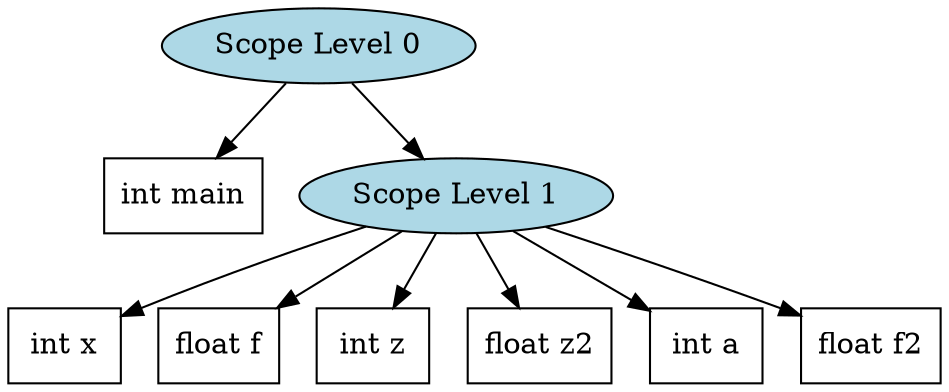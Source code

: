 digraph SymbolTable {
  node1 [label="Scope Level 0", style=filled, fillcolor=lightblue];
  node1 -> node1_main [color=black];
  node1_main [label="int main", shape=box, style=filled, fillcolor=white];
  node2 [label="Scope Level 1", style=filled, fillcolor=lightblue];
  node1 -> node2;
  node2 -> node2_x [color=black];
  node2_x [label="int x", shape=box, style=filled, fillcolor=white];
  node2 -> node2_f [color=black];
  node2_f [label="float f", shape=box, style=filled, fillcolor=white];
  node2 -> node2_z [color=black];
  node2_z [label="int z", shape=box, style=filled, fillcolor=white];
  node2 -> node2_z2 [color=black];
  node2_z2 [label="float z2", shape=box, style=filled, fillcolor=white];
  node2 -> node2_a [color=black];
  node2_a [label="int a", shape=box, style=filled, fillcolor=white];
  node2 -> node2_f2 [color=black];
  node2_f2 [label="float f2", shape=box, style=filled, fillcolor=white];
}
